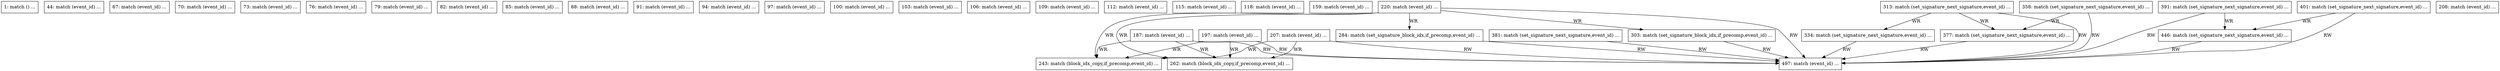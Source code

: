 digraph G {
  "1: match () ...
" [shape=box, ];
  "44: match (event_id) ...
" [shape=box, ];
  "67: match (event_id) ...
" [shape=box, ];
  "70: match (event_id) ...
" [shape=box, ];
  "73: match (event_id) ...
" [shape=box, ];
  "76: match (event_id) ...
" [shape=box, ];
  "79: match (event_id) ...
" [shape=box, ];
  "82: match (event_id) ...
" [shape=box, ];
  "85: match (event_id) ...
" [shape=box, ];
  "88: match (event_id) ...
" [shape=box, ];
  "91: match (event_id) ...
" [shape=box, ];
  "94: match (event_id) ...
" [shape=box, ];
  "97: match (event_id) ...
" [shape=box, ];
  "100: match (event_id) ...
" [shape=box, ];
  "103: match (event_id) ...
" [shape=box, ];
  "106: match (event_id) ...
" [shape=box, ];
  "109: match (event_id) ...
" [shape=box, ];
  "112: match (event_id) ...
" [shape=box, ];
  "115: match (event_id) ...
" [shape=box, ];
  "118: match (event_id) ...
" [shape=box, ];
  "159: match (event_id) ...
" [shape=box, ];
  "187: match (event_id) ...
" [shape=box, ];
  "197: match (event_id) ...
" [shape=box, ];
  "207: match (event_id) ...
" [shape=box, ];
  "208: match (event_id) ...
" [shape=box, ];
  "220: match (event_id) ...
" [shape=box, ];
  "243: match (block_idx_copy,if_precomp,event_id) ...
" [shape=box, ];
  "262: match (block_idx_copy,if_precomp,event_id) ...
" [shape=box, ];
  "284: match (set_signature_block_idx,if_precomp,event_id) ...
" [shape=box, ];
  "303: match (set_signature_block_idx,if_precomp,event_id) ...
" [shape=box, ];
  "313: match (set_signature_next_signature,event_id) ...
" [shape=box, ];
  "334: match (set_signature_next_signature,event_id) ...
" [shape=box, ];
  "358: match (set_signature_next_signature,event_id) ...
" [shape=box, ];
  "377: match (set_signature_next_signature,event_id) ...
" [shape=box, ];
  "381: match (set_signature_next_signature,event_id) ...
" [shape=box, ];
  "391: match (set_signature_next_signature,event_id) ...
" [shape=box, ];
  "401: match (set_signature_next_signature,event_id) ...
" [shape=box, ];
  "446: match (set_signature_next_signature,event_id) ...
" [shape=box, ];
  "497: match (event_id) ...
" [shape=box, ];
  
  
  "187: match (event_id) ...
" -> "243: match (block_idx_copy,if_precomp,event_id) ...
" [
  label="WR", ];
  "187: match (event_id) ...
" -> "262: match (block_idx_copy,if_precomp,event_id) ...
" [
  label="WR", ];
  "187: match (event_id) ...
" -> "497: match (event_id) ...
" [label="RW", ];
  "197: match (event_id) ...
" -> "243: match (block_idx_copy,if_precomp,event_id) ...
" [
  label="WR", ];
  "197: match (event_id) ...
" -> "262: match (block_idx_copy,if_precomp,event_id) ...
" [
  label="WR", ];
  "197: match (event_id) ...
" -> "497: match (event_id) ...
" [label="RW", ];
  "207: match (event_id) ...
" -> "243: match (block_idx_copy,if_precomp,event_id) ...
" [
  label="WR", ];
  "207: match (event_id) ...
" -> "262: match (block_idx_copy,if_precomp,event_id) ...
" [
  label="WR", ];
  "207: match (event_id) ...
" -> "497: match (event_id) ...
" [label="RW", ];
  "220: match (event_id) ...
" -> "243: match (block_idx_copy,if_precomp,event_id) ...
" [
  label="WR", ];
  "220: match (event_id) ...
" -> "262: match (block_idx_copy,if_precomp,event_id) ...
" [
  label="WR", ];
  "220: match (event_id) ...
" -> "284: match (set_signature_block_idx,if_precomp,event_id) ...
" [
  label="WR", ];
  "220: match (event_id) ...
" -> "303: match (set_signature_block_idx,if_precomp,event_id) ...
" [
  label="WR", ];
  "220: match (event_id) ...
" -> "497: match (event_id) ...
" [label="RW", ];
  "284: match (set_signature_block_idx,if_precomp,event_id) ...
" -> "497: match (event_id) ...
" [
  label="RW", ];
  "303: match (set_signature_block_idx,if_precomp,event_id) ...
" -> "497: match (event_id) ...
" [
  label="RW", ];
  "313: match (set_signature_next_signature,event_id) ...
" -> "334: match (set_signature_next_signature,event_id) ...
" [
  label="WR", ];
  "313: match (set_signature_next_signature,event_id) ...
" -> "377: match (set_signature_next_signature,event_id) ...
" [
  label="WR", ];
  "313: match (set_signature_next_signature,event_id) ...
" -> "497: match (event_id) ...
" [
  label="RW", ];
  "334: match (set_signature_next_signature,event_id) ...
" -> "497: match (event_id) ...
" [
  label="RW", ];
  "358: match (set_signature_next_signature,event_id) ...
" -> "377: match (set_signature_next_signature,event_id) ...
" [
  label="WR", ];
  "358: match (set_signature_next_signature,event_id) ...
" -> "497: match (event_id) ...
" [
  label="RW", ];
  "377: match (set_signature_next_signature,event_id) ...
" -> "497: match (event_id) ...
" [
  label="RW", ];
  "381: match (set_signature_next_signature,event_id) ...
" -> "497: match (event_id) ...
" [
  label="RW", ];
  "391: match (set_signature_next_signature,event_id) ...
" -> "446: match (set_signature_next_signature,event_id) ...
" [
  label="WR", ];
  "391: match (set_signature_next_signature,event_id) ...
" -> "497: match (event_id) ...
" [
  label="RW", ];
  "401: match (set_signature_next_signature,event_id) ...
" -> "446: match (set_signature_next_signature,event_id) ...
" [
  label="WR", ];
  "401: match (set_signature_next_signature,event_id) ...
" -> "497: match (event_id) ...
" [
  label="RW", ];
  "446: match (set_signature_next_signature,event_id) ...
" -> "497: match (event_id) ...
" [
  label="RW", ];
  
  }